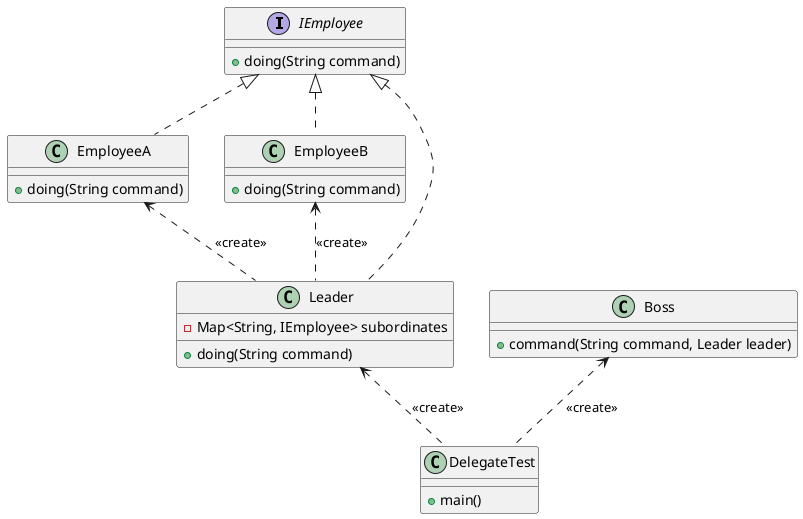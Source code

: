 @startuml

interface IEmployee{
+doing(String command)
}

class EmployeeA{
+doing(String command)
}

class EmployeeB{
+doing(String command)
}

class Leader{
-Map<String, IEmployee> subordinates
+doing(String command)
}

class Boss{
+command(String command, Leader leader)
}

class DelegateTest{
+main()
}

IEmployee <|.. EmployeeA
IEmployee <|.. EmployeeB
IEmployee <|.. Leader

EmployeeA <.. Leader: <<create>>
EmployeeB <.. Leader: <<create>>
Leader <.. DelegateTest: <<create>>
Boss <.. DelegateTest: <<create>>


@enduml